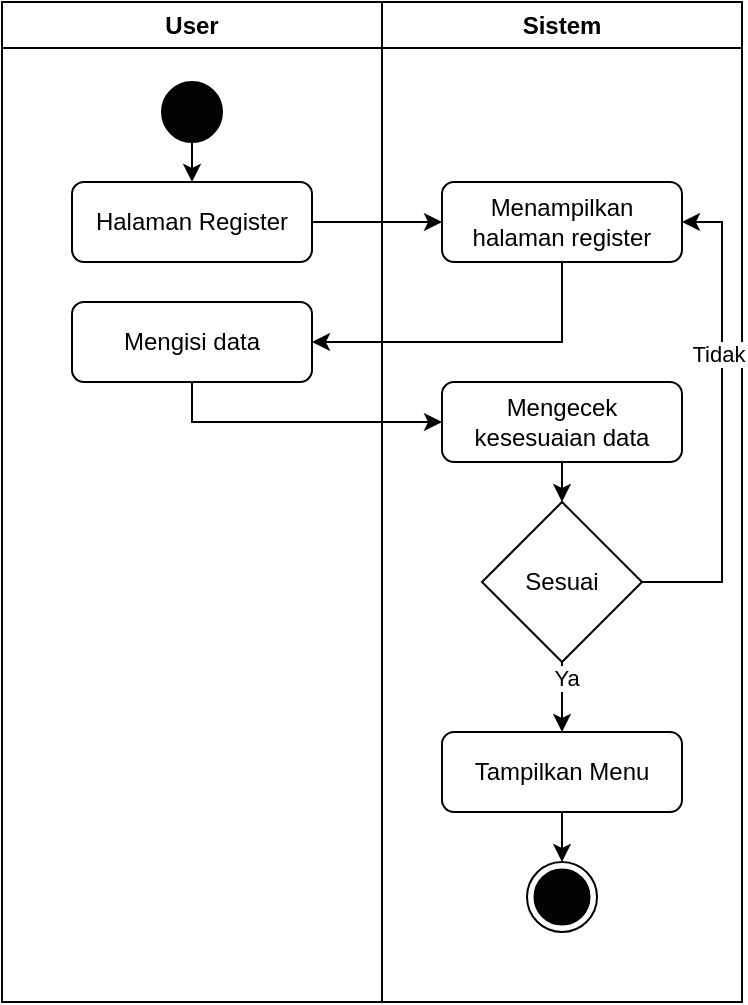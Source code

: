 <mxfile version="24.6.5" type="github">
  <diagram name="Page-1" id="QQoMhxZnp4iltSS-iQV6">
    <mxGraphModel dx="1026" dy="576" grid="1" gridSize="21" guides="1" tooltips="1" connect="1" arrows="1" fold="1" page="1" pageScale="1" pageWidth="827" pageHeight="1169" background="#FFFFFF" math="0" shadow="0">
      <root>
        <mxCell id="0" />
        <mxCell id="1" parent="0" />
        <mxCell id="-rDFnbyWuNnYxm1k43wD-1" value="User" style="swimlane;whiteSpace=wrap;html=1;" parent="1" vertex="1">
          <mxGeometry x="270" y="200" width="190" height="500" as="geometry" />
        </mxCell>
        <mxCell id="-rDFnbyWuNnYxm1k43wD-6" style="edgeStyle=orthogonalEdgeStyle;rounded=0;orthogonalLoop=1;jettySize=auto;html=1;exitX=0.5;exitY=1;exitDx=0;exitDy=0;entryX=0.5;entryY=0;entryDx=0;entryDy=0;" parent="-rDFnbyWuNnYxm1k43wD-1" source="-rDFnbyWuNnYxm1k43wD-4" target="-rDFnbyWuNnYxm1k43wD-5" edge="1">
          <mxGeometry relative="1" as="geometry" />
        </mxCell>
        <mxCell id="-rDFnbyWuNnYxm1k43wD-4" value="" style="ellipse;whiteSpace=wrap;html=1;aspect=fixed;fillColor=#030303;" parent="-rDFnbyWuNnYxm1k43wD-1" vertex="1">
          <mxGeometry x="80" y="40" width="30" height="30" as="geometry" />
        </mxCell>
        <mxCell id="-rDFnbyWuNnYxm1k43wD-5" value="Halaman Register" style="rounded=1;whiteSpace=wrap;html=1;" parent="-rDFnbyWuNnYxm1k43wD-1" vertex="1">
          <mxGeometry x="35" y="90" width="120" height="40" as="geometry" />
        </mxCell>
        <mxCell id="-rDFnbyWuNnYxm1k43wD-9" value="Mengisi data" style="rounded=1;whiteSpace=wrap;html=1;" parent="-rDFnbyWuNnYxm1k43wD-1" vertex="1">
          <mxGeometry x="35" y="150" width="120" height="40" as="geometry" />
        </mxCell>
        <mxCell id="-rDFnbyWuNnYxm1k43wD-3" value="Sistem" style="swimlane;whiteSpace=wrap;html=1;" parent="1" vertex="1">
          <mxGeometry x="460" y="200" width="180" height="500" as="geometry" />
        </mxCell>
        <mxCell id="-rDFnbyWuNnYxm1k43wD-7" value="Menampilkan halaman register" style="rounded=1;whiteSpace=wrap;html=1;" parent="-rDFnbyWuNnYxm1k43wD-3" vertex="1">
          <mxGeometry x="30" y="90" width="120" height="40" as="geometry" />
        </mxCell>
        <mxCell id="-rDFnbyWuNnYxm1k43wD-16" style="edgeStyle=orthogonalEdgeStyle;rounded=0;orthogonalLoop=1;jettySize=auto;html=1;exitX=0.5;exitY=1;exitDx=0;exitDy=0;entryX=0.5;entryY=0;entryDx=0;entryDy=0;" parent="-rDFnbyWuNnYxm1k43wD-3" source="-rDFnbyWuNnYxm1k43wD-11" target="-rDFnbyWuNnYxm1k43wD-13" edge="1">
          <mxGeometry relative="1" as="geometry" />
        </mxCell>
        <mxCell id="-rDFnbyWuNnYxm1k43wD-11" value="Mengecek kesesuaian data" style="rounded=1;whiteSpace=wrap;html=1;" parent="-rDFnbyWuNnYxm1k43wD-3" vertex="1">
          <mxGeometry x="30" y="190" width="120" height="40" as="geometry" />
        </mxCell>
        <mxCell id="-rDFnbyWuNnYxm1k43wD-14" style="edgeStyle=orthogonalEdgeStyle;rounded=0;orthogonalLoop=1;jettySize=auto;html=1;exitX=1;exitY=0.5;exitDx=0;exitDy=0;entryX=1;entryY=0.5;entryDx=0;entryDy=0;" parent="-rDFnbyWuNnYxm1k43wD-3" source="-rDFnbyWuNnYxm1k43wD-13" target="-rDFnbyWuNnYxm1k43wD-7" edge="1">
          <mxGeometry relative="1" as="geometry">
            <Array as="points">
              <mxPoint x="170" y="290" />
              <mxPoint x="170" y="110" />
            </Array>
          </mxGeometry>
        </mxCell>
        <mxCell id="-rDFnbyWuNnYxm1k43wD-15" value="Tidak" style="edgeLabel;html=1;align=center;verticalAlign=middle;resizable=0;points=[];" parent="-rDFnbyWuNnYxm1k43wD-14" vertex="1" connectable="0">
          <mxGeometry x="0.282" y="2" relative="1" as="geometry">
            <mxPoint as="offset" />
          </mxGeometry>
        </mxCell>
        <mxCell id="-rDFnbyWuNnYxm1k43wD-18" style="edgeStyle=orthogonalEdgeStyle;rounded=0;orthogonalLoop=1;jettySize=auto;html=1;exitX=0.5;exitY=1;exitDx=0;exitDy=0;entryX=0.5;entryY=0;entryDx=0;entryDy=0;" parent="-rDFnbyWuNnYxm1k43wD-3" source="-rDFnbyWuNnYxm1k43wD-13" target="-rDFnbyWuNnYxm1k43wD-17" edge="1">
          <mxGeometry relative="1" as="geometry" />
        </mxCell>
        <mxCell id="-rDFnbyWuNnYxm1k43wD-20" value="Ya" style="edgeLabel;html=1;align=center;verticalAlign=middle;resizable=0;points=[];" parent="-rDFnbyWuNnYxm1k43wD-18" vertex="1" connectable="0">
          <mxGeometry x="-0.543" y="2" relative="1" as="geometry">
            <mxPoint as="offset" />
          </mxGeometry>
        </mxCell>
        <mxCell id="-rDFnbyWuNnYxm1k43wD-13" value="Sesuai" style="rhombus;whiteSpace=wrap;html=1;" parent="-rDFnbyWuNnYxm1k43wD-3" vertex="1">
          <mxGeometry x="50" y="250" width="80" height="80" as="geometry" />
        </mxCell>
        <mxCell id="-rDFnbyWuNnYxm1k43wD-21" style="edgeStyle=orthogonalEdgeStyle;rounded=0;orthogonalLoop=1;jettySize=auto;html=1;exitX=0.5;exitY=1;exitDx=0;exitDy=0;" parent="-rDFnbyWuNnYxm1k43wD-3" source="-rDFnbyWuNnYxm1k43wD-17" target="-rDFnbyWuNnYxm1k43wD-19" edge="1">
          <mxGeometry relative="1" as="geometry" />
        </mxCell>
        <mxCell id="-rDFnbyWuNnYxm1k43wD-17" value="Tampilkan Menu" style="rounded=1;whiteSpace=wrap;html=1;" parent="-rDFnbyWuNnYxm1k43wD-3" vertex="1">
          <mxGeometry x="30" y="365" width="120" height="40" as="geometry" />
        </mxCell>
        <mxCell id="-rDFnbyWuNnYxm1k43wD-19" value="" style="ellipse;whiteSpace=wrap;html=1;aspect=fixed;gradientColor=none;strokeColor=default;strokeWidth=1;" parent="-rDFnbyWuNnYxm1k43wD-3" vertex="1">
          <mxGeometry x="72.5" y="430" width="35" height="35" as="geometry" />
        </mxCell>
        <mxCell id="-rDFnbyWuNnYxm1k43wD-23" value="" style="ellipse;whiteSpace=wrap;html=1;aspect=fixed;fillColor=#030303;" parent="-rDFnbyWuNnYxm1k43wD-3" vertex="1">
          <mxGeometry x="76.25" y="433.75" width="27.5" height="27.5" as="geometry" />
        </mxCell>
        <mxCell id="-rDFnbyWuNnYxm1k43wD-8" style="edgeStyle=orthogonalEdgeStyle;rounded=0;orthogonalLoop=1;jettySize=auto;html=1;exitX=1;exitY=0.5;exitDx=0;exitDy=0;entryX=0;entryY=0.5;entryDx=0;entryDy=0;" parent="1" source="-rDFnbyWuNnYxm1k43wD-5" target="-rDFnbyWuNnYxm1k43wD-7" edge="1">
          <mxGeometry relative="1" as="geometry" />
        </mxCell>
        <mxCell id="-rDFnbyWuNnYxm1k43wD-10" style="edgeStyle=orthogonalEdgeStyle;rounded=0;orthogonalLoop=1;jettySize=auto;html=1;exitX=0.5;exitY=1;exitDx=0;exitDy=0;entryX=1;entryY=0.5;entryDx=0;entryDy=0;" parent="1" source="-rDFnbyWuNnYxm1k43wD-7" target="-rDFnbyWuNnYxm1k43wD-9" edge="1">
          <mxGeometry relative="1" as="geometry" />
        </mxCell>
        <mxCell id="-rDFnbyWuNnYxm1k43wD-12" style="edgeStyle=orthogonalEdgeStyle;rounded=0;orthogonalLoop=1;jettySize=auto;html=1;exitX=0.5;exitY=1;exitDx=0;exitDy=0;entryX=0;entryY=0.5;entryDx=0;entryDy=0;" parent="1" source="-rDFnbyWuNnYxm1k43wD-9" target="-rDFnbyWuNnYxm1k43wD-11" edge="1">
          <mxGeometry relative="1" as="geometry" />
        </mxCell>
      </root>
    </mxGraphModel>
  </diagram>
</mxfile>
